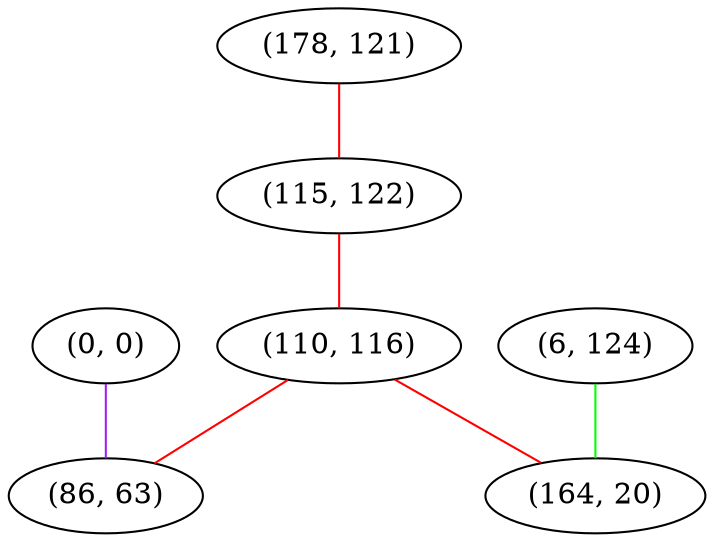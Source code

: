 graph "" {
"(0, 0)";
"(178, 121)";
"(6, 124)";
"(115, 122)";
"(110, 116)";
"(164, 20)";
"(86, 63)";
"(0, 0)" -- "(86, 63)"  [color=purple, key=0, weight=4];
"(178, 121)" -- "(115, 122)"  [color=red, key=0, weight=1];
"(6, 124)" -- "(164, 20)"  [color=green, key=0, weight=2];
"(115, 122)" -- "(110, 116)"  [color=red, key=0, weight=1];
"(110, 116)" -- "(164, 20)"  [color=red, key=0, weight=1];
"(110, 116)" -- "(86, 63)"  [color=red, key=0, weight=1];
}
